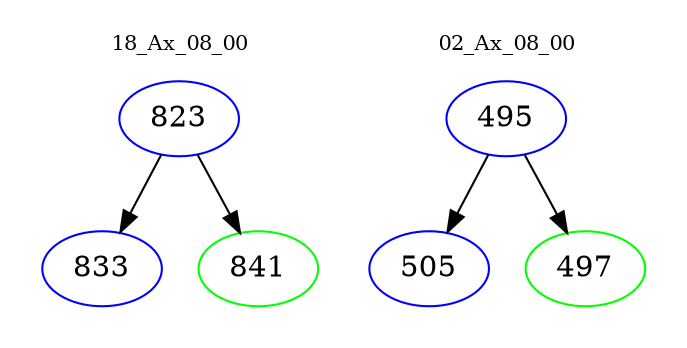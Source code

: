 digraph{
subgraph cluster_0 {
color = white
label = "18_Ax_08_00";
fontsize=10;
T0_823 [label="823", color="blue"]
T0_823 -> T0_833 [color="black"]
T0_833 [label="833", color="blue"]
T0_823 -> T0_841 [color="black"]
T0_841 [label="841", color="green"]
}
subgraph cluster_1 {
color = white
label = "02_Ax_08_00";
fontsize=10;
T1_495 [label="495", color="blue"]
T1_495 -> T1_505 [color="black"]
T1_505 [label="505", color="blue"]
T1_495 -> T1_497 [color="black"]
T1_497 [label="497", color="green"]
}
}
